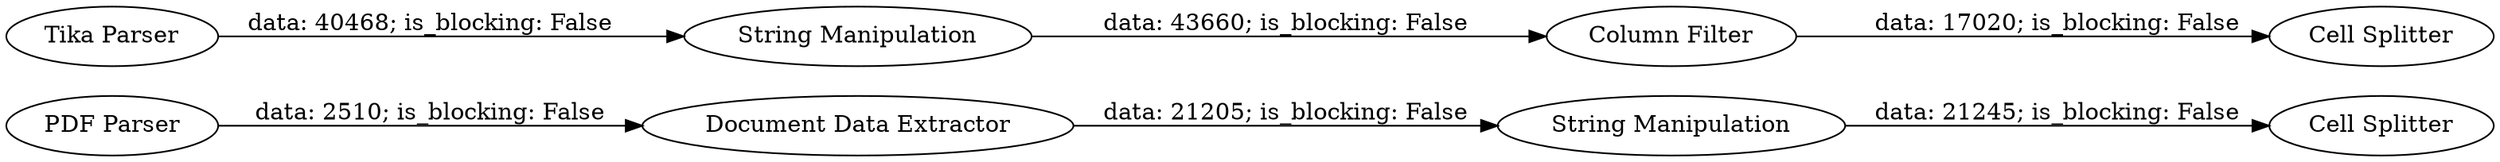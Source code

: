 digraph {
	"-7147452712312308110_12" [label="String Manipulation"]
	"-7147452712312308110_1" [label="Tika Parser"]
	"-7147452712312308110_14" [label="String Manipulation"]
	"-7147452712312308110_3" [label="Document Data Extractor"]
	"-7147452712312308110_13" [label="Cell Splitter"]
	"-7147452712312308110_2" [label="PDF Parser"]
	"-7147452712312308110_16" [label="Cell Splitter"]
	"-7147452712312308110_15" [label="Column Filter"]
	"-7147452712312308110_1" -> "-7147452712312308110_14" [label="data: 40468; is_blocking: False"]
	"-7147452712312308110_3" -> "-7147452712312308110_12" [label="data: 21205; is_blocking: False"]
	"-7147452712312308110_2" -> "-7147452712312308110_3" [label="data: 2510; is_blocking: False"]
	"-7147452712312308110_14" -> "-7147452712312308110_15" [label="data: 43660; is_blocking: False"]
	"-7147452712312308110_12" -> "-7147452712312308110_13" [label="data: 21245; is_blocking: False"]
	"-7147452712312308110_15" -> "-7147452712312308110_16" [label="data: 17020; is_blocking: False"]
	rankdir=LR
}
